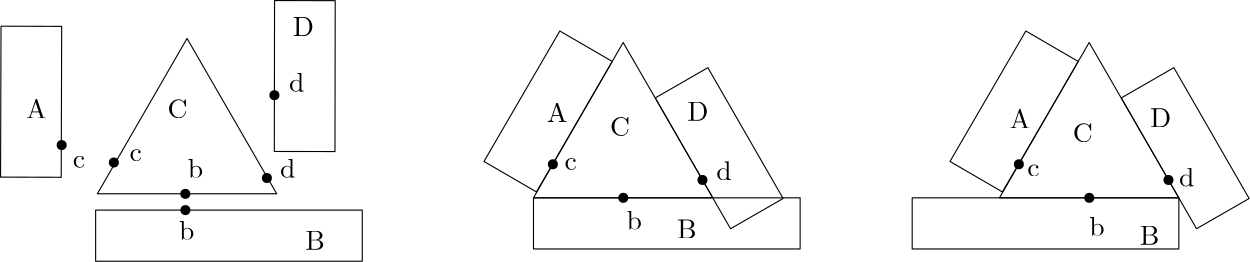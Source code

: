 <?xml version="1.0"?>
<!DOCTYPE ipe SYSTEM "ipe.dtd">
<ipe version="70107" creator="Ipe 7.1.8">
<info created="D:20151228163815" modified="D:20160214135001"/>
<ipestyle name="basic">
<symbol name="arrow/arc(spx)">
<path stroke="sym-stroke" fill="sym-stroke" pen="sym-pen">
0 0 m
-1 0.333 l
-1 -0.333 l
h
</path>
</symbol>
<symbol name="arrow/farc(spx)">
<path stroke="sym-stroke" fill="white" pen="sym-pen">
0 0 m
-1 0.333 l
-1 -0.333 l
h
</path>
</symbol>
<symbol name="arrow/ptarc(spx)">
<path stroke="sym-stroke" fill="sym-stroke" pen="sym-pen">
0 0 m
-1 0.333 l
-0.8 0 l
-1 -0.333 l
h
</path>
</symbol>
<symbol name="arrow/fptarc(spx)">
<path stroke="sym-stroke" fill="white" pen="sym-pen">
0 0 m
-1 0.333 l
-0.8 0 l
-1 -0.333 l
h
</path>
</symbol>
<symbol name="mark/circle(sx)" transformations="translations">
<path fill="sym-stroke">
0.6 0 0 0.6 0 0 e
0.4 0 0 0.4 0 0 e
</path>
</symbol>
<symbol name="mark/disk(sx)" transformations="translations">
<path fill="sym-stroke">
0.6 0 0 0.6 0 0 e
</path>
</symbol>
<symbol name="mark/fdisk(sfx)" transformations="translations">
<group>
<path fill="sym-fill">
0.5 0 0 0.5 0 0 e
</path>
<path fill="sym-stroke" fillrule="eofill">
0.6 0 0 0.6 0 0 e
0.4 0 0 0.4 0 0 e
</path>
</group>
</symbol>
<symbol name="mark/box(sx)" transformations="translations">
<path fill="sym-stroke" fillrule="eofill">
-0.6 -0.6 m
0.6 -0.6 l
0.6 0.6 l
-0.6 0.6 l
h
-0.4 -0.4 m
0.4 -0.4 l
0.4 0.4 l
-0.4 0.4 l
h
</path>
</symbol>
<symbol name="mark/square(sx)" transformations="translations">
<path fill="sym-stroke">
-0.6 -0.6 m
0.6 -0.6 l
0.6 0.6 l
-0.6 0.6 l
h
</path>
</symbol>
<symbol name="mark/fsquare(sfx)" transformations="translations">
<group>
<path fill="sym-fill">
-0.5 -0.5 m
0.5 -0.5 l
0.5 0.5 l
-0.5 0.5 l
h
</path>
<path fill="sym-stroke" fillrule="eofill">
-0.6 -0.6 m
0.6 -0.6 l
0.6 0.6 l
-0.6 0.6 l
h
-0.4 -0.4 m
0.4 -0.4 l
0.4 0.4 l
-0.4 0.4 l
h
</path>
</group>
</symbol>
<symbol name="mark/cross(sx)" transformations="translations">
<group>
<path fill="sym-stroke">
-0.43 -0.57 m
0.57 0.43 l
0.43 0.57 l
-0.57 -0.43 l
h
</path>
<path fill="sym-stroke">
-0.43 0.57 m
0.57 -0.43 l
0.43 -0.57 l
-0.57 0.43 l
h
</path>
</group>
</symbol>
<symbol name="arrow/fnormal(spx)">
<path stroke="sym-stroke" fill="white" pen="sym-pen">
0 0 m
-1 0.333 l
-1 -0.333 l
h
</path>
</symbol>
<symbol name="arrow/pointed(spx)">
<path stroke="sym-stroke" fill="sym-stroke" pen="sym-pen">
0 0 m
-1 0.333 l
-0.8 0 l
-1 -0.333 l
h
</path>
</symbol>
<symbol name="arrow/fpointed(spx)">
<path stroke="sym-stroke" fill="white" pen="sym-pen">
0 0 m
-1 0.333 l
-0.8 0 l
-1 -0.333 l
h
</path>
</symbol>
<symbol name="arrow/linear(spx)">
<path stroke="sym-stroke" pen="sym-pen">
-1 0.333 m
0 0 l
-1 -0.333 l
</path>
</symbol>
<symbol name="arrow/fdouble(spx)">
<path stroke="sym-stroke" fill="white" pen="sym-pen">
0 0 m
-1 0.333 l
-1 -0.333 l
h
-1 0 m
-2 0.333 l
-2 -0.333 l
h
</path>
</symbol>
<symbol name="arrow/double(spx)">
<path stroke="sym-stroke" fill="sym-stroke" pen="sym-pen">
0 0 m
-1 0.333 l
-1 -0.333 l
h
-1 0 m
-2 0.333 l
-2 -0.333 l
h
</path>
</symbol>
<pen name="heavier" value="0.8"/>
<pen name="fat" value="1.2"/>
<pen name="ultrafat" value="2"/>
<symbolsize name="large" value="5"/>
<symbolsize name="small" value="2"/>
<symbolsize name="tiny" value="1.1"/>
<arrowsize name="large" value="10"/>
<arrowsize name="small" value="5"/>
<arrowsize name="tiny" value="3"/>
<color name="red" value="1 0 0"/>
<color name="green" value="0 1 0"/>
<color name="blue" value="0 0 1"/>
<color name="yellow" value="1 1 0"/>
<color name="orange" value="1 0.647 0"/>
<color name="gold" value="1 0.843 0"/>
<color name="purple" value="0.627 0.125 0.941"/>
<color name="gray" value="0.745"/>
<color name="brown" value="0.647 0.165 0.165"/>
<color name="navy" value="0 0 0.502"/>
<color name="pink" value="1 0.753 0.796"/>
<color name="seagreen" value="0.18 0.545 0.341"/>
<color name="turquoise" value="0.251 0.878 0.816"/>
<color name="violet" value="0.933 0.51 0.933"/>
<color name="darkblue" value="0 0 0.545"/>
<color name="darkcyan" value="0 0.545 0.545"/>
<color name="darkgray" value="0.663"/>
<color name="darkgreen" value="0 0.392 0"/>
<color name="darkmagenta" value="0.545 0 0.545"/>
<color name="darkorange" value="1 0.549 0"/>
<color name="darkred" value="0.545 0 0"/>
<color name="lightblue" value="0.678 0.847 0.902"/>
<color name="lightcyan" value="0.878 1 1"/>
<color name="lightgray" value="0.827"/>
<color name="lightgreen" value="0.565 0.933 0.565"/>
<color name="lightyellow" value="1 1 0.878"/>
<dashstyle name="dashed" value="[4] 0"/>
<dashstyle name="dotted" value="[1 3] 0"/>
<dashstyle name="dash dotted" value="[4 2 1 2] 0"/>
<dashstyle name="dash dot dotted" value="[4 2 1 2 1 2] 0"/>
<textsize name="large" value="\large"/>
<textsize name="Large" value="\Large"/>
<textsize name="LARGE" value="\LARGE"/>
<textsize name="huge" value="\huge"/>
<textsize name="Huge" value="\Huge"/>
<textsize name="small" value="\small"/>
<textsize name="footnote" value="\footnotesize"/>
<textsize name="tiny" value="\tiny"/>
<textstyle name="center" begin="\begin{center}" end="\end{center}"/>
<textstyle name="itemize" begin="\begin{itemize}" end="\end{itemize}"/>
<textstyle name="item" begin="\begin{itemize}\item{}" end="\end{itemize}"/>
<gridsize name="4 pts" value="4"/>
<gridsize name="8 pts (~3 mm)" value="8"/>
<gridsize name="16 pts (~6 mm)" value="16"/>
<gridsize name="32 pts (~12 mm)" value="32"/>
<gridsize name="10 pts (~3.5 mm)" value="10"/>
<gridsize name="20 pts (~7 mm)" value="20"/>
<gridsize name="14 pts (~5 mm)" value="14"/>
<gridsize name="28 pts (~10 mm)" value="28"/>
<gridsize name="56 pts (~20 mm)" value="56"/>
<anglesize name="90 deg" value="90"/>
<anglesize name="60 deg" value="60"/>
<anglesize name="45 deg" value="45"/>
<anglesize name="30 deg" value="30"/>
<anglesize name="22.5 deg" value="22.5"/>
<tiling name="falling" angle="-60" step="4" width="1"/>
<tiling name="rising" angle="30" step="4" width="1"/>
</ipestyle>
<ipestyle name="bigpaper">
<layout paper="10000 6000" origin="0 0" frame="10000 6000"/>
<titlestyle pos="10 10" size="LARGE" color="title"  valign="baseline"/>
</ipestyle>
<page>
<layer name="alpha"/>
<view layers="alpha" active="alpha"/>
<path layer="alpha" matrix="0 0.582497 -0.582497 0 2325.21 945.395" stroke="black">
320 704 m
224 759.426 l
224 648.574 l
h
</path>
<path matrix="0.504896 0.290487 -0.290487 0.504896 2002.04 660.435" stroke="black">
274.348 736.221 m
274.348 642.953 l
311.838 642.953 l
311.838 736.221 l
h
</path>
<path matrix="0.582497 0 0 0.582497 1766.02 684.436" stroke="black">
200.574 672 m
200.574 640.404 l
365.365 640.404 l
365.365 672 l
h
</path>
<path matrix="0.50356 -0.292796 0.292796 0.50356 1538.62 845.531" stroke="black">
274.348 736.221 m
274.348 642.953 l
311.838 642.953 l
311.838 736.221 l
h
</path>
<use matrix="0.582497 0 0 0.582497 1766.02 684.436" name="mark/disk(sx)" pos="212.55 692.743" size="normal" stroke="black"/>
<use matrix="0.582497 0 0 0.582497 1766.02 684.436" name="mark/disk(sx)" pos="256.059 672" size="normal" stroke="black"/>
<use matrix="0.582497 0 0 0.582497 1766.02 684.436" name="mark/disk(sx)" pos="305.016 683.047" size="normal" stroke="black"/>
<path matrix="0 0.582497 -0.582497 0 2492.97 945.395" stroke="black">
320 704 m
224 759.426 l
224 648.574 l
h
</path>
<path matrix="0.504896 0.290487 -0.290487 0.504896 2169.8 660.435" stroke="black">
274.348 736.221 m
274.348 642.953 l
311.838 642.953 l
311.838 736.221 l
h
</path>
<path matrix="-0.582497 0 0 0.582497 2232.01 684.437" stroke="black">
200.574 672 m
200.574 640.404 l
365.365 640.404 l
365.365 672 l
h
</path>
<path matrix="0.50356 -0.292796 0.292796 0.50356 1706.38 845.531" stroke="black">
274.348 736.221 m
274.348 642.953 l
311.838 642.953 l
311.838 736.221 l
h
</path>
<use matrix="0.582497 0 0 0.582497 1933.78 684.436" name="mark/disk(sx)" pos="212.55 692.743" size="normal" stroke="black"/>
<use matrix="0.582497 0 0 0.582497 1933.78 684.436" name="mark/disk(sx)" pos="256.059 672" size="normal" stroke="black"/>
<use matrix="0.582497 0 0 0.582497 1933.78 684.436" name="mark/disk(sx)" pos="305.016 683.047" size="normal" stroke="black"/>
<path matrix="0 0.582497 -0.582497 0 2168.21 946.856" stroke="black">
320 704 m
224 759.426 l
224 648.574 l
h
</path>
<path matrix="0.582496 -0.00087888 0.00087888 0.582496 1629.18 718.29" stroke="black">
274.348 736.221 m
274.348 642.953 l
311.838 642.953 l
311.838 736.221 l
h
</path>
<path matrix="0.582497 0 0 0.582497 1608.39 680.014" stroke="black">
200.574 672 m
200.574 640.404 l
365.365 640.404 l
365.365 672 l
h
</path>
<path matrix="0.582494 -0.00178877 0.00178877 0.582494 1530.04 709.313" stroke="black">
274.348 736.221 m
274.348 642.953 l
311.838 642.953 l
311.838 736.221 l
h
</path>
<use matrix="0.504457 0.291248 -0.291248 0.504457 1807.53 683.501" name="mark/disk(sx)" pos="212.55 692.743" size="normal" stroke="black"/>
<use matrix="0.582497 0 0 0.582497 1608.39 680.014" name="mark/disk(sx)" pos="256.059 672" size="normal" stroke="black"/>
<use matrix="0.504457 -0.291248 0.291248 0.504457 1436.78 857.086" name="mark/disk(sx)" pos="305.016 683.047" size="normal" stroke="black"/>
<use name="mark/disk(sx)" pos="1731.78 1088.59" size="normal" stroke="black"/>
<use name="mark/disk(sx)" pos="1757.51 1077.31" size="normal" stroke="black"/>
<use name="mark/disk(sx)" pos="1786.88 1083.01" size="normal" stroke="black"/>
<text matrix="1 0 0 1 18.2066 -10.5143" transformations="translations" pos="1681.93 1114.98" stroke="black" type="label" valign="baseline">A</text>
<text matrix="1 0 0 1 55.5303 -7.28266" transformations="translations" pos="1745.2 1064.46" stroke="black" type="label" valign="baseline">B</text>
<text transformations="translations" pos="1751.11 1104.51" stroke="black" type="label" valign="baseline">C</text>
<text matrix="1 0 0 1 -6.37233 19.117" transformations="translations" pos="1802.55 1114.98" stroke="black" type="label" valign="baseline">D
</text>
<text matrix="1 0 0 1 -0.455166 -6.82749" transformations="translations" pos="1755.67 1067.65" stroke="black" type="label" valign="baseline">b</text>
<text transformations="translations" pos="1794.81 1114.07" stroke="black" type="label" valign="baseline">d</text>
<text transformations="translations" pos="1737.46 1089.04" stroke="black" type="label" valign="baseline">c</text>
<text transformations="translations" pos="1758.4 1083.12" stroke="black" type="label" valign="baseline">b</text>
<text transformations="translations" pos="1791.62 1083.12" stroke="black" type="label" valign="baseline">d</text>
<text matrix="1 0 0 1 189.353 -3.18868" transformations="translations" pos="1745.2 1064.46" stroke="black" type="label" valign="baseline">B</text>
<text matrix="1 0 0 1 160.669 -3.18768" transformations="translations" pos="1755.67 1067.65" stroke="black" type="label" valign="baseline">b</text>
<text matrix="1 0 0 1 159.304 -6.36757" transformations="translations" pos="1751.11 1104.51" stroke="black" type="label" valign="baseline">C</text>
<text matrix="1 0 0 1 156.581 -3.18189" transformations="translations" pos="1737.46 1089.04" stroke="black" type="label" valign="baseline">c</text>
<text matrix="1 0 0 1 -20.4786 -2.31707" transformations="translations" pos="1737.46 1089.04" stroke="black" type="label" valign="baseline">c</text>
<text matrix="1 0 0 1 205.739 -11.8392" transformations="translations" pos="1681.93 1114.98" stroke="black" type="label" valign="baseline">A</text>
<text matrix="1 0 0 1 153.842 -31.8629" transformations="translations" pos="1794.81 1114.07" stroke="black" type="label" valign="baseline">d</text>
<text matrix="1 0 0 1 135.64 -11.3834" transformations="translations" pos="1802.55 1114.98" stroke="black" type="label" valign="baseline">D
</text>
<text matrix="1 0 0 1 355.94 -5.4609" transformations="translations" pos="1745.2 1064.46" stroke="black" type="label" valign="baseline">B</text>
<text matrix="1 0 0 1 327.256 -5.4599" transformations="translations" pos="1755.67 1067.65" stroke="black" type="label" valign="baseline">b</text>
<text matrix="1 0 0 1 325.891 -8.63979" transformations="translations" pos="1751.11 1104.51" stroke="black" type="label" valign="baseline">C</text>
<text matrix="1 0 0 1 323.168 -5.45411" transformations="translations" pos="1737.46 1089.04" stroke="black" type="label" valign="baseline">c</text>
<text matrix="1 0 0 1 372.326 -14.1114" transformations="translations" pos="1681.93 1114.98" stroke="black" type="label" valign="baseline">A</text>
<text matrix="1 0 0 1 320.429 -34.1351" transformations="translations" pos="1794.81 1114.07" stroke="black" type="label" valign="baseline">d</text>
<text matrix="1 0 0 1 302.227 -13.6556" transformations="translations" pos="1802.55 1114.98" stroke="black" type="label" valign="baseline">D
</text>
</page>
</ipe>
